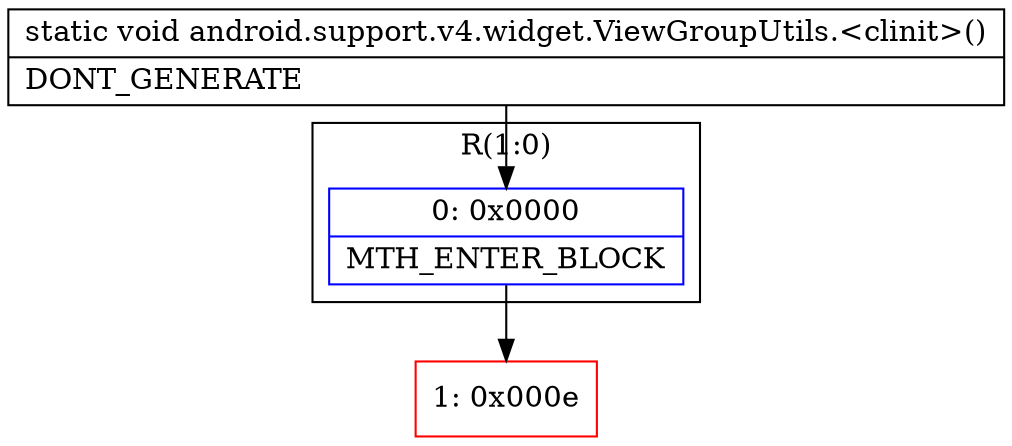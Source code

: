 digraph "CFG forandroid.support.v4.widget.ViewGroupUtils.\<clinit\>()V" {
subgraph cluster_Region_978518031 {
label = "R(1:0)";
node [shape=record,color=blue];
Node_0 [shape=record,label="{0\:\ 0x0000|MTH_ENTER_BLOCK\l}"];
}
Node_1 [shape=record,color=red,label="{1\:\ 0x000e}"];
MethodNode[shape=record,label="{static void android.support.v4.widget.ViewGroupUtils.\<clinit\>()  | DONT_GENERATE\l}"];
MethodNode -> Node_0;
Node_0 -> Node_1;
}

